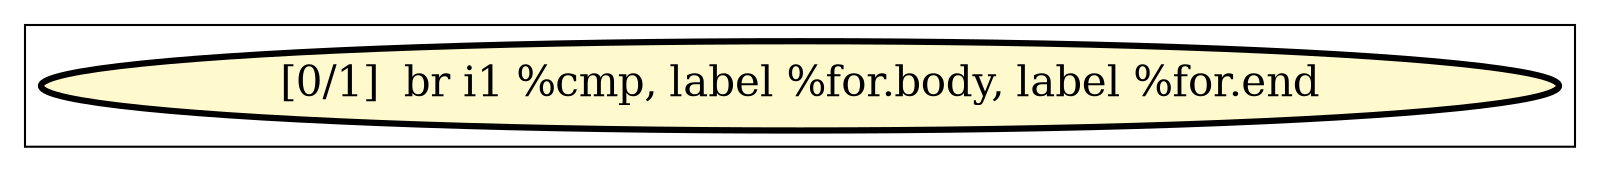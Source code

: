 
digraph G {





subgraph cluster0 {


node119 [penwidth=3.0,fontsize=20,fillcolor=lemonchiffon,label="[0/1]  br i1 %cmp, label %for.body, label %for.end",shape=ellipse,style=filled ]



}

}
